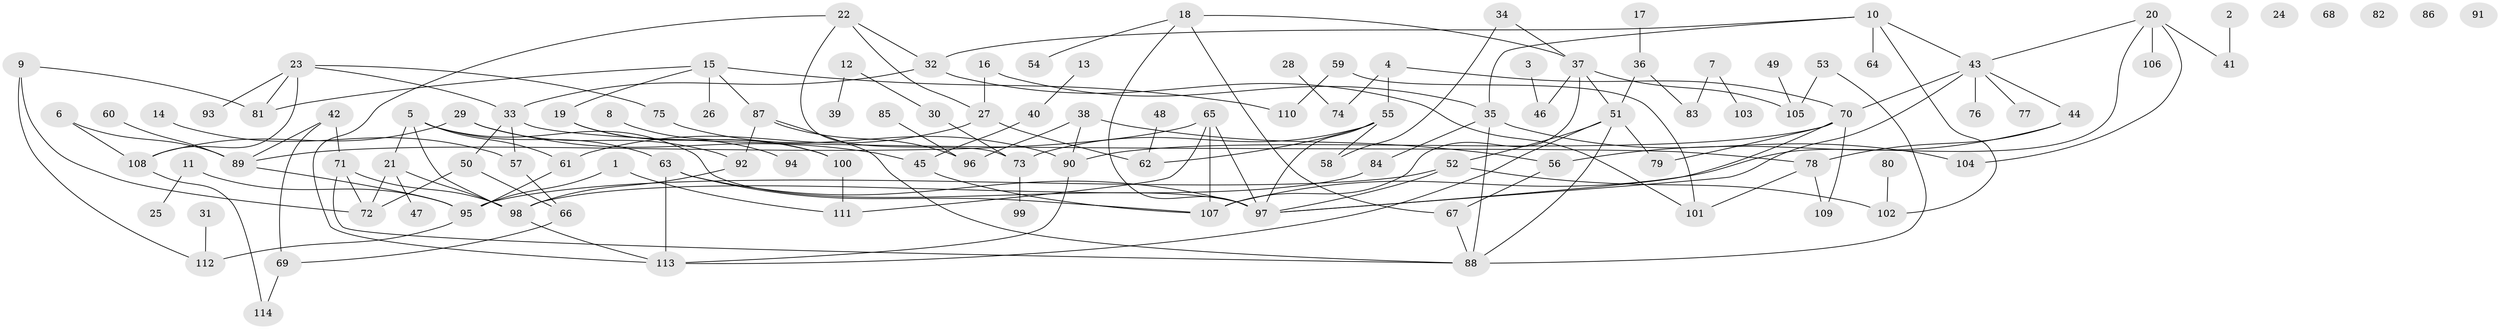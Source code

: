 // coarse degree distribution, {1: 0.2807017543859649, 2: 0.19298245614035087, 4: 0.07017543859649122, 0: 0.08771929824561403, 5: 0.14035087719298245, 6: 0.07017543859649122, 8: 0.03508771929824561, 11: 0.017543859649122806, 3: 0.07017543859649122, 10: 0.017543859649122806, 7: 0.017543859649122806}
// Generated by graph-tools (version 1.1) at 2025/44/03/04/25 21:44:03]
// undirected, 114 vertices, 158 edges
graph export_dot {
graph [start="1"]
  node [color=gray90,style=filled];
  1;
  2;
  3;
  4;
  5;
  6;
  7;
  8;
  9;
  10;
  11;
  12;
  13;
  14;
  15;
  16;
  17;
  18;
  19;
  20;
  21;
  22;
  23;
  24;
  25;
  26;
  27;
  28;
  29;
  30;
  31;
  32;
  33;
  34;
  35;
  36;
  37;
  38;
  39;
  40;
  41;
  42;
  43;
  44;
  45;
  46;
  47;
  48;
  49;
  50;
  51;
  52;
  53;
  54;
  55;
  56;
  57;
  58;
  59;
  60;
  61;
  62;
  63;
  64;
  65;
  66;
  67;
  68;
  69;
  70;
  71;
  72;
  73;
  74;
  75;
  76;
  77;
  78;
  79;
  80;
  81;
  82;
  83;
  84;
  85;
  86;
  87;
  88;
  89;
  90;
  91;
  92;
  93;
  94;
  95;
  96;
  97;
  98;
  99;
  100;
  101;
  102;
  103;
  104;
  105;
  106;
  107;
  108;
  109;
  110;
  111;
  112;
  113;
  114;
  1 -- 95;
  1 -- 111;
  2 -- 41;
  3 -- 46;
  4 -- 55;
  4 -- 70;
  4 -- 74;
  5 -- 21;
  5 -- 61;
  5 -- 63;
  5 -- 97;
  5 -- 98;
  6 -- 89;
  6 -- 108;
  7 -- 83;
  7 -- 103;
  8 -- 100;
  9 -- 72;
  9 -- 81;
  9 -- 112;
  10 -- 32;
  10 -- 35;
  10 -- 43;
  10 -- 64;
  10 -- 102;
  11 -- 25;
  11 -- 95;
  12 -- 30;
  12 -- 39;
  13 -- 40;
  14 -- 57;
  15 -- 19;
  15 -- 26;
  15 -- 81;
  15 -- 87;
  15 -- 110;
  16 -- 27;
  16 -- 35;
  17 -- 36;
  18 -- 37;
  18 -- 54;
  18 -- 67;
  18 -- 97;
  19 -- 94;
  19 -- 100;
  20 -- 41;
  20 -- 43;
  20 -- 104;
  20 -- 106;
  20 -- 107;
  21 -- 47;
  21 -- 72;
  21 -- 98;
  22 -- 27;
  22 -- 32;
  22 -- 73;
  22 -- 113;
  23 -- 33;
  23 -- 75;
  23 -- 81;
  23 -- 93;
  23 -- 108;
  27 -- 61;
  27 -- 62;
  28 -- 74;
  29 -- 45;
  29 -- 92;
  29 -- 108;
  30 -- 73;
  31 -- 112;
  32 -- 33;
  32 -- 101;
  33 -- 50;
  33 -- 57;
  33 -- 78;
  34 -- 37;
  34 -- 58;
  35 -- 84;
  35 -- 88;
  35 -- 104;
  36 -- 51;
  36 -- 83;
  37 -- 46;
  37 -- 51;
  37 -- 105;
  37 -- 107;
  38 -- 56;
  38 -- 90;
  38 -- 96;
  40 -- 45;
  42 -- 69;
  42 -- 71;
  42 -- 89;
  43 -- 44;
  43 -- 70;
  43 -- 76;
  43 -- 77;
  43 -- 97;
  44 -- 56;
  44 -- 78;
  45 -- 107;
  48 -- 62;
  49 -- 105;
  50 -- 66;
  50 -- 72;
  51 -- 52;
  51 -- 79;
  51 -- 88;
  51 -- 113;
  52 -- 95;
  52 -- 97;
  52 -- 102;
  53 -- 88;
  53 -- 105;
  55 -- 58;
  55 -- 62;
  55 -- 73;
  55 -- 97;
  56 -- 67;
  57 -- 66;
  59 -- 101;
  59 -- 110;
  60 -- 89;
  61 -- 95;
  63 -- 97;
  63 -- 107;
  63 -- 113;
  65 -- 89;
  65 -- 97;
  65 -- 107;
  65 -- 111;
  66 -- 69;
  67 -- 88;
  69 -- 114;
  70 -- 79;
  70 -- 90;
  70 -- 97;
  70 -- 109;
  71 -- 72;
  71 -- 88;
  71 -- 98;
  73 -- 99;
  75 -- 90;
  78 -- 101;
  78 -- 109;
  80 -- 102;
  84 -- 98;
  85 -- 96;
  87 -- 88;
  87 -- 92;
  87 -- 96;
  89 -- 95;
  90 -- 113;
  92 -- 98;
  95 -- 112;
  98 -- 113;
  100 -- 111;
  108 -- 114;
}
